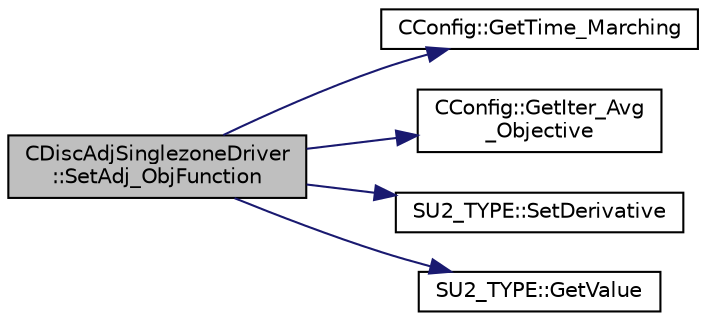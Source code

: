digraph "CDiscAdjSinglezoneDriver::SetAdj_ObjFunction"
{
  edge [fontname="Helvetica",fontsize="10",labelfontname="Helvetica",labelfontsize="10"];
  node [fontname="Helvetica",fontsize="10",shape=record];
  rankdir="LR";
  Node708 [label="CDiscAdjSinglezoneDriver\l::SetAdj_ObjFunction",height=0.2,width=0.4,color="black", fillcolor="grey75", style="filled", fontcolor="black"];
  Node708 -> Node709 [color="midnightblue",fontsize="10",style="solid",fontname="Helvetica"];
  Node709 [label="CConfig::GetTime_Marching",height=0.2,width=0.4,color="black", fillcolor="white", style="filled",URL="$class_c_config.html#a864d499ce740184803607801c47abda7",tooltip="Provides information about the time integration, and change the write in the output files information..."];
  Node708 -> Node710 [color="midnightblue",fontsize="10",style="solid",fontname="Helvetica"];
  Node710 [label="CConfig::GetIter_Avg\l_Objective",height=0.2,width=0.4,color="black", fillcolor="white", style="filled",URL="$class_c_config.html#a1d97a136e08304093305b613ec9d9ba3",tooltip="Number of iterations to average (reverse time integration). "];
  Node708 -> Node711 [color="midnightblue",fontsize="10",style="solid",fontname="Helvetica"];
  Node711 [label="SU2_TYPE::SetDerivative",height=0.2,width=0.4,color="black", fillcolor="white", style="filled",URL="$namespace_s_u2___t_y_p_e.html#a0d7db8cc5630100477a515061684a341",tooltip="Set the derivative value of the datatype (needs to be implemented for each new type). "];
  Node708 -> Node712 [color="midnightblue",fontsize="10",style="solid",fontname="Helvetica"];
  Node712 [label="SU2_TYPE::GetValue",height=0.2,width=0.4,color="black", fillcolor="white", style="filled",URL="$namespace_s_u2___t_y_p_e.html#a0ed43473f5a450ce028d088427bf10cb",tooltip="Get the (primitive) value of the datatype (needs to be implemented for each new type). "];
}
